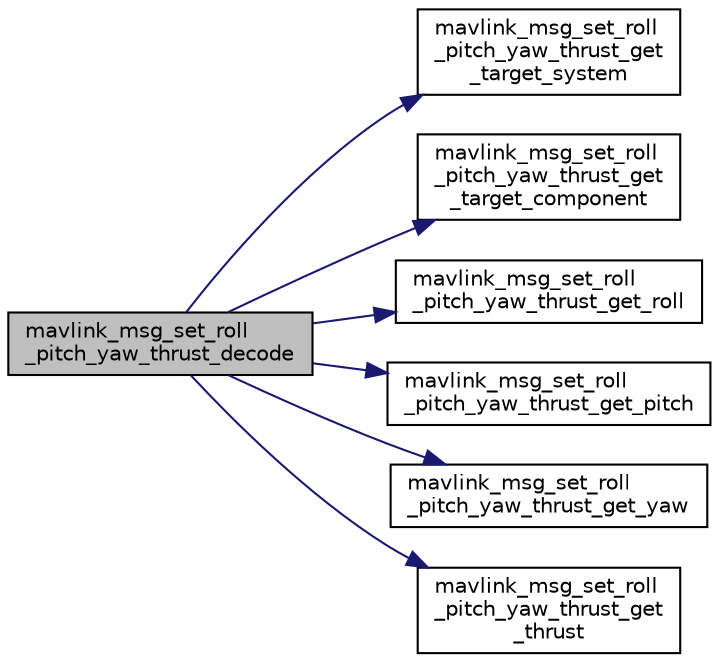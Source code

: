 digraph "mavlink_msg_set_roll_pitch_yaw_thrust_decode"
{
 // INTERACTIVE_SVG=YES
  edge [fontname="Helvetica",fontsize="10",labelfontname="Helvetica",labelfontsize="10"];
  node [fontname="Helvetica",fontsize="10",shape=record];
  rankdir="LR";
  Node1 [label="mavlink_msg_set_roll\l_pitch_yaw_thrust_decode",height=0.2,width=0.4,color="black", fillcolor="grey75", style="filled" fontcolor="black"];
  Node1 -> Node2 [color="midnightblue",fontsize="10",style="solid",fontname="Helvetica"];
  Node2 [label="mavlink_msg_set_roll\l_pitch_yaw_thrust_get\l_target_system",height=0.2,width=0.4,color="black", fillcolor="white", style="filled",URL="$mavlink__msg__set__roll__pitch__yaw__thrust_8h.html#aacd9ce74fe76da2eaeb70dba2f281b33",tooltip="Send a set_roll_pitch_yaw_thrust message. "];
  Node1 -> Node3 [color="midnightblue",fontsize="10",style="solid",fontname="Helvetica"];
  Node3 [label="mavlink_msg_set_roll\l_pitch_yaw_thrust_get\l_target_component",height=0.2,width=0.4,color="black", fillcolor="white", style="filled",URL="$mavlink__msg__set__roll__pitch__yaw__thrust_8h.html#a0d419a3bf07b66d60fcd8df606e26cb6",tooltip="Get field target_component from set_roll_pitch_yaw_thrust message. "];
  Node1 -> Node4 [color="midnightblue",fontsize="10",style="solid",fontname="Helvetica"];
  Node4 [label="mavlink_msg_set_roll\l_pitch_yaw_thrust_get_roll",height=0.2,width=0.4,color="black", fillcolor="white", style="filled",URL="$mavlink__msg__set__roll__pitch__yaw__thrust_8h.html#ab33a34bd19353b3d6e2acb7f4ea24772",tooltip="Get field roll from set_roll_pitch_yaw_thrust message. "];
  Node1 -> Node5 [color="midnightblue",fontsize="10",style="solid",fontname="Helvetica"];
  Node5 [label="mavlink_msg_set_roll\l_pitch_yaw_thrust_get_pitch",height=0.2,width=0.4,color="black", fillcolor="white", style="filled",URL="$mavlink__msg__set__roll__pitch__yaw__thrust_8h.html#a32d6e0871bd73ee5128ad43bbc9be385",tooltip="Get field pitch from set_roll_pitch_yaw_thrust message. "];
  Node1 -> Node6 [color="midnightblue",fontsize="10",style="solid",fontname="Helvetica"];
  Node6 [label="mavlink_msg_set_roll\l_pitch_yaw_thrust_get_yaw",height=0.2,width=0.4,color="black", fillcolor="white", style="filled",URL="$mavlink__msg__set__roll__pitch__yaw__thrust_8h.html#ace598582dacd7d6dfec43c1d8ca6e8e6",tooltip="Get field yaw from set_roll_pitch_yaw_thrust message. "];
  Node1 -> Node7 [color="midnightblue",fontsize="10",style="solid",fontname="Helvetica"];
  Node7 [label="mavlink_msg_set_roll\l_pitch_yaw_thrust_get\l_thrust",height=0.2,width=0.4,color="black", fillcolor="white", style="filled",URL="$mavlink__msg__set__roll__pitch__yaw__thrust_8h.html#ab56f7960c3f7d43af257a789c0992f32",tooltip="Get field thrust from set_roll_pitch_yaw_thrust message. "];
}
